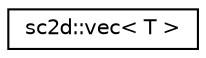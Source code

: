 digraph "Graphical Class Hierarchy"
{
  edge [fontname="Helvetica",fontsize="10",labelfontname="Helvetica",labelfontsize="10"];
  node [fontname="Helvetica",fontsize="10",shape=record];
  rankdir="LR";
  Node0 [label="sc2d::vec\< T \>",height=0.2,width=0.4,color="black", fillcolor="white", style="filled",URL="$classsc2d_1_1vec.html"];
}

